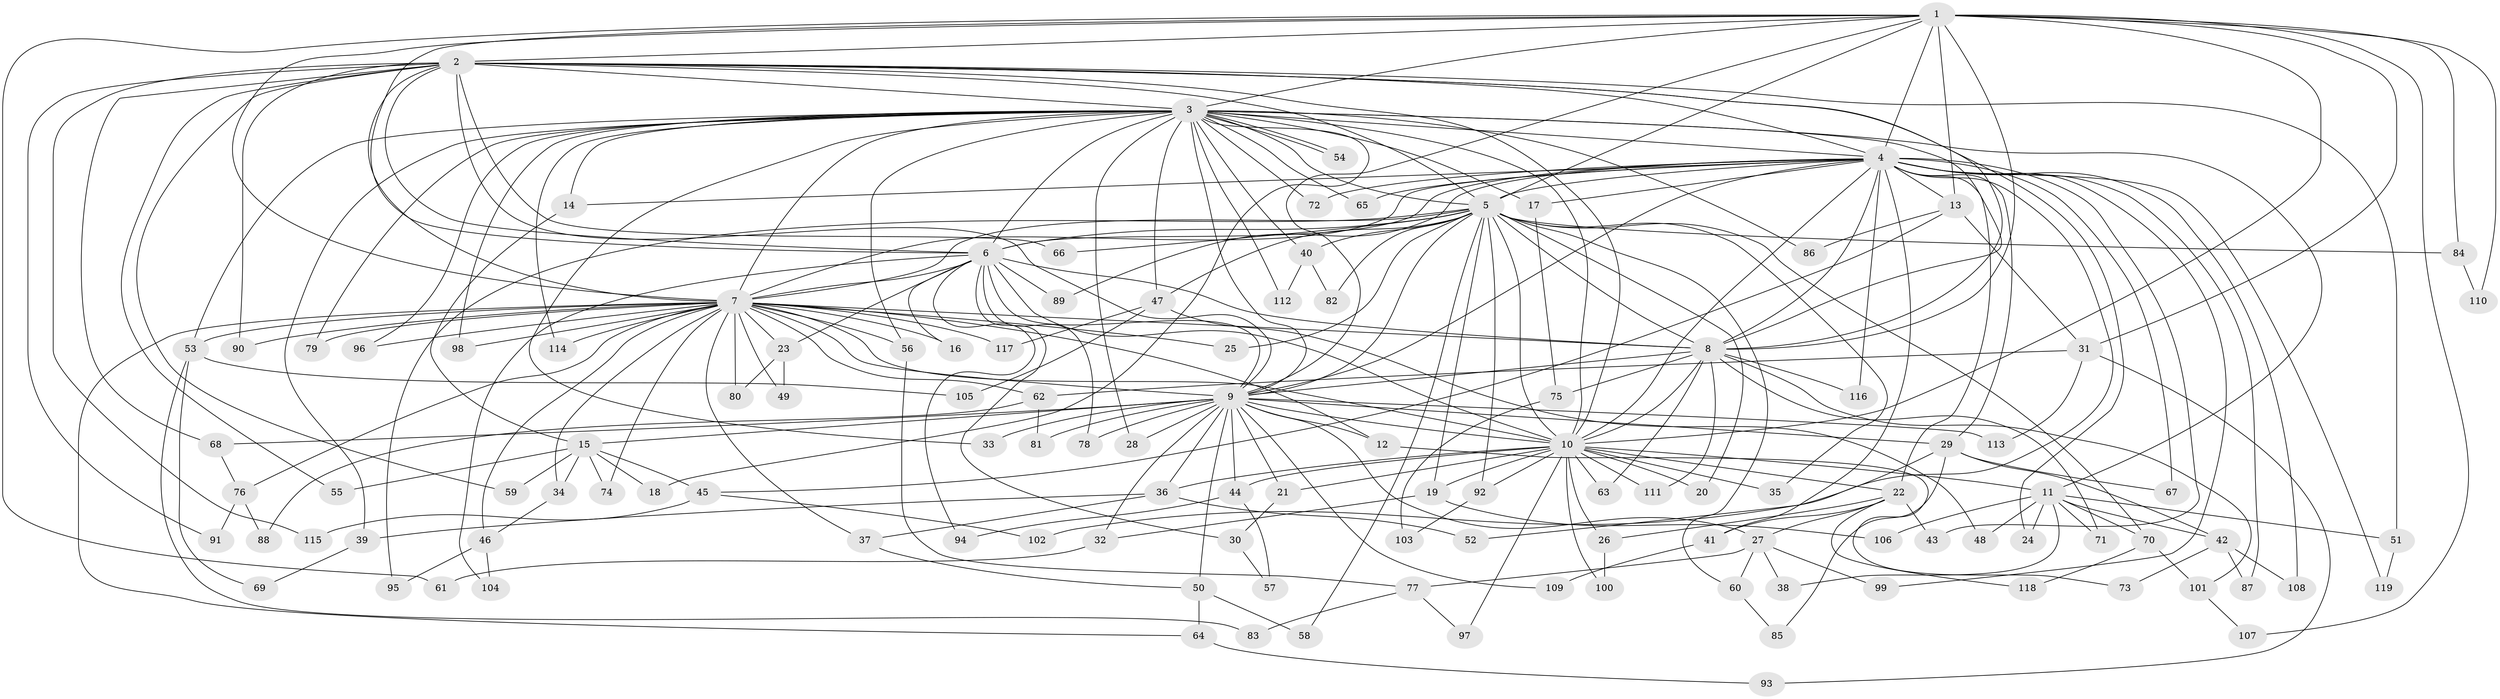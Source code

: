 // coarse degree distribution, {13: 0.012048192771084338, 24: 0.024096385542168676, 27: 0.012048192771084338, 21: 0.012048192771084338, 14: 0.012048192771084338, 26: 0.012048192771084338, 25: 0.012048192771084338, 19: 0.012048192771084338, 10: 0.012048192771084338, 3: 0.13253012048192772, 5: 0.060240963855421686, 8: 0.012048192771084338, 2: 0.5421686746987951, 4: 0.0963855421686747, 6: 0.024096385542168676, 1: 0.012048192771084338}
// Generated by graph-tools (version 1.1) at 2025/17/03/04/25 18:17:37]
// undirected, 119 vertices, 263 edges
graph export_dot {
graph [start="1"]
  node [color=gray90,style=filled];
  1;
  2;
  3;
  4;
  5;
  6;
  7;
  8;
  9;
  10;
  11;
  12;
  13;
  14;
  15;
  16;
  17;
  18;
  19;
  20;
  21;
  22;
  23;
  24;
  25;
  26;
  27;
  28;
  29;
  30;
  31;
  32;
  33;
  34;
  35;
  36;
  37;
  38;
  39;
  40;
  41;
  42;
  43;
  44;
  45;
  46;
  47;
  48;
  49;
  50;
  51;
  52;
  53;
  54;
  55;
  56;
  57;
  58;
  59;
  60;
  61;
  62;
  63;
  64;
  65;
  66;
  67;
  68;
  69;
  70;
  71;
  72;
  73;
  74;
  75;
  76;
  77;
  78;
  79;
  80;
  81;
  82;
  83;
  84;
  85;
  86;
  87;
  88;
  89;
  90;
  91;
  92;
  93;
  94;
  95;
  96;
  97;
  98;
  99;
  100;
  101;
  102;
  103;
  104;
  105;
  106;
  107;
  108;
  109;
  110;
  111;
  112;
  113;
  114;
  115;
  116;
  117;
  118;
  119;
  1 -- 2;
  1 -- 3;
  1 -- 4;
  1 -- 5;
  1 -- 6;
  1 -- 7;
  1 -- 8;
  1 -- 9;
  1 -- 10;
  1 -- 13;
  1 -- 31;
  1 -- 61;
  1 -- 84;
  1 -- 107;
  1 -- 110;
  2 -- 3;
  2 -- 4;
  2 -- 5;
  2 -- 6;
  2 -- 7;
  2 -- 8;
  2 -- 9;
  2 -- 10;
  2 -- 24;
  2 -- 51;
  2 -- 55;
  2 -- 59;
  2 -- 66;
  2 -- 68;
  2 -- 90;
  2 -- 91;
  2 -- 115;
  3 -- 4;
  3 -- 5;
  3 -- 6;
  3 -- 7;
  3 -- 8;
  3 -- 9;
  3 -- 10;
  3 -- 11;
  3 -- 14;
  3 -- 17;
  3 -- 18;
  3 -- 28;
  3 -- 33;
  3 -- 39;
  3 -- 40;
  3 -- 47;
  3 -- 53;
  3 -- 54;
  3 -- 54;
  3 -- 56;
  3 -- 65;
  3 -- 72;
  3 -- 79;
  3 -- 86;
  3 -- 96;
  3 -- 98;
  3 -- 112;
  3 -- 114;
  4 -- 5;
  4 -- 6;
  4 -- 7;
  4 -- 8;
  4 -- 9;
  4 -- 10;
  4 -- 13;
  4 -- 14;
  4 -- 17;
  4 -- 22;
  4 -- 29;
  4 -- 41;
  4 -- 43;
  4 -- 65;
  4 -- 67;
  4 -- 72;
  4 -- 87;
  4 -- 89;
  4 -- 99;
  4 -- 102;
  4 -- 108;
  4 -- 116;
  4 -- 119;
  5 -- 6;
  5 -- 7;
  5 -- 8;
  5 -- 9;
  5 -- 10;
  5 -- 19;
  5 -- 20;
  5 -- 25;
  5 -- 35;
  5 -- 40;
  5 -- 47;
  5 -- 58;
  5 -- 60;
  5 -- 66;
  5 -- 70;
  5 -- 82;
  5 -- 84;
  5 -- 92;
  5 -- 95;
  6 -- 7;
  6 -- 8;
  6 -- 9;
  6 -- 10;
  6 -- 16;
  6 -- 23;
  6 -- 30;
  6 -- 78;
  6 -- 89;
  6 -- 94;
  6 -- 104;
  7 -- 8;
  7 -- 9;
  7 -- 10;
  7 -- 12;
  7 -- 16;
  7 -- 23;
  7 -- 25;
  7 -- 34;
  7 -- 37;
  7 -- 46;
  7 -- 49;
  7 -- 53;
  7 -- 56;
  7 -- 62;
  7 -- 64;
  7 -- 74;
  7 -- 76;
  7 -- 79;
  7 -- 80;
  7 -- 90;
  7 -- 96;
  7 -- 98;
  7 -- 114;
  7 -- 117;
  8 -- 9;
  8 -- 10;
  8 -- 63;
  8 -- 71;
  8 -- 75;
  8 -- 101;
  8 -- 111;
  8 -- 116;
  9 -- 10;
  9 -- 12;
  9 -- 15;
  9 -- 21;
  9 -- 27;
  9 -- 28;
  9 -- 29;
  9 -- 32;
  9 -- 33;
  9 -- 36;
  9 -- 44;
  9 -- 50;
  9 -- 68;
  9 -- 78;
  9 -- 81;
  9 -- 109;
  9 -- 113;
  10 -- 11;
  10 -- 19;
  10 -- 20;
  10 -- 21;
  10 -- 22;
  10 -- 26;
  10 -- 35;
  10 -- 36;
  10 -- 44;
  10 -- 63;
  10 -- 92;
  10 -- 97;
  10 -- 100;
  10 -- 111;
  11 -- 24;
  11 -- 38;
  11 -- 42;
  11 -- 48;
  11 -- 51;
  11 -- 70;
  11 -- 71;
  11 -- 106;
  12 -- 73;
  13 -- 31;
  13 -- 45;
  13 -- 86;
  14 -- 15;
  15 -- 18;
  15 -- 34;
  15 -- 45;
  15 -- 55;
  15 -- 59;
  15 -- 74;
  17 -- 75;
  19 -- 32;
  19 -- 106;
  21 -- 30;
  22 -- 26;
  22 -- 27;
  22 -- 41;
  22 -- 43;
  22 -- 118;
  23 -- 49;
  23 -- 80;
  26 -- 100;
  27 -- 38;
  27 -- 60;
  27 -- 77;
  27 -- 99;
  29 -- 42;
  29 -- 52;
  29 -- 67;
  29 -- 85;
  30 -- 57;
  31 -- 62;
  31 -- 93;
  31 -- 113;
  32 -- 61;
  34 -- 46;
  36 -- 37;
  36 -- 39;
  36 -- 52;
  37 -- 50;
  39 -- 69;
  40 -- 82;
  40 -- 112;
  41 -- 109;
  42 -- 73;
  42 -- 87;
  42 -- 108;
  44 -- 57;
  44 -- 94;
  45 -- 102;
  45 -- 115;
  46 -- 95;
  46 -- 104;
  47 -- 48;
  47 -- 105;
  47 -- 117;
  50 -- 58;
  50 -- 64;
  51 -- 119;
  53 -- 69;
  53 -- 83;
  53 -- 105;
  56 -- 77;
  60 -- 85;
  62 -- 81;
  62 -- 88;
  64 -- 93;
  68 -- 76;
  70 -- 101;
  70 -- 118;
  75 -- 103;
  76 -- 88;
  76 -- 91;
  77 -- 83;
  77 -- 97;
  84 -- 110;
  92 -- 103;
  101 -- 107;
}
